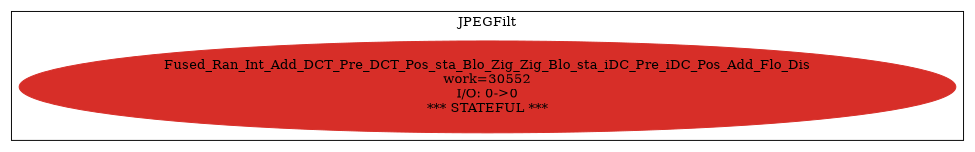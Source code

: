 digraph streamit {
size="6.5,9"
subgraph cluster_node1 {
 color = black

 label="JPEGFilt";
node2 [ label="Fused_Ran_Int_Add_DCT_Pre_DCT_Pos_sta_Blo_Zig_Zig_Blo_sta_iDC_Pre_iDC_Pos_Add_Flo_Dis\nwork=30552\nI/O: 0->0\n*** STATEFUL ***" color="0.00555,0.81,0.84" style="filled" ]
}
}
